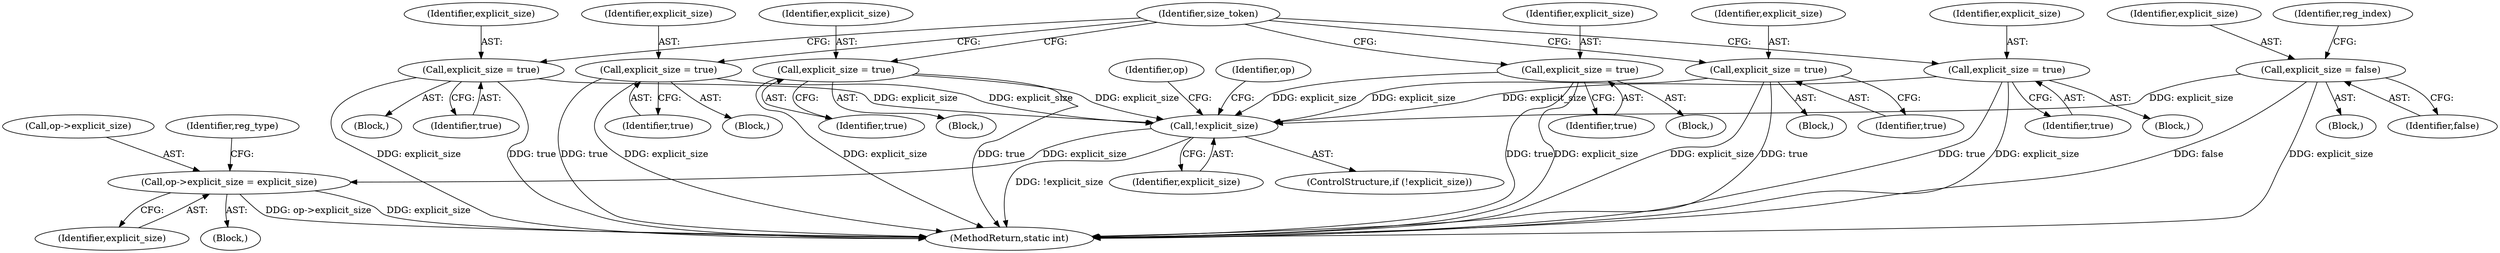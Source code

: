 digraph "0_radare2_9b46d38dd3c4de6048a488b655c7319f845af185@pointer" {
"1000587" [label="(Call,op->explicit_size = explicit_size)"];
"1000574" [label="(Call,!explicit_size)"];
"1000180" [label="(Call,explicit_size = true)"];
"1000230" [label="(Call,explicit_size = true)"];
"1000280" [label="(Call,explicit_size = true)"];
"1000255" [label="(Call,explicit_size = true)"];
"1000205" [label="(Call,explicit_size = true)"];
"1000122" [label="(Call,explicit_size = false)"];
"1000305" [label="(Call,explicit_size = true)"];
"1000281" [label="(Identifier,explicit_size)"];
"1000180" [label="(Call,explicit_size = true)"];
"1000282" [label="(Identifier,true)"];
"1000110" [label="(Block,)"];
"1000588" [label="(Call,op->explicit_size)"];
"1000242" [label="(Block,)"];
"1000123" [label="(Identifier,explicit_size)"];
"1000267" [label="(Block,)"];
"1000135" [label="(Identifier,size_token)"];
"1000591" [label="(Identifier,explicit_size)"];
"1000206" [label="(Identifier,explicit_size)"];
"1000192" [label="(Block,)"];
"1000257" [label="(Identifier,true)"];
"1000232" [label="(Identifier,true)"];
"1000280" [label="(Call,explicit_size = true)"];
"1000230" [label="(Call,explicit_size = true)"];
"1000584" [label="(Identifier,op)"];
"1000573" [label="(ControlStructure,if (!explicit_size))"];
"1000122" [label="(Call,explicit_size = false)"];
"1000574" [label="(Call,!explicit_size)"];
"1000305" [label="(Call,explicit_size = true)"];
"1000479" [label="(Block,)"];
"1000575" [label="(Identifier,explicit_size)"];
"1000207" [label="(Identifier,true)"];
"1000292" [label="(Block,)"];
"1000231" [label="(Identifier,explicit_size)"];
"1000306" [label="(Identifier,explicit_size)"];
"1000167" [label="(Block,)"];
"1000127" [label="(Identifier,reg_index)"];
"1000307" [label="(Identifier,true)"];
"1000217" [label="(Block,)"];
"1000944" [label="(MethodReturn,static int)"];
"1000587" [label="(Call,op->explicit_size = explicit_size)"];
"1000255" [label="(Call,explicit_size = true)"];
"1000256" [label="(Identifier,explicit_size)"];
"1000181" [label="(Identifier,explicit_size)"];
"1000182" [label="(Identifier,true)"];
"1000205" [label="(Call,explicit_size = true)"];
"1000579" [label="(Identifier,op)"];
"1000124" [label="(Identifier,false)"];
"1000595" [label="(Identifier,reg_type)"];
"1000587" -> "1000479"  [label="AST: "];
"1000587" -> "1000591"  [label="CFG: "];
"1000588" -> "1000587"  [label="AST: "];
"1000591" -> "1000587"  [label="AST: "];
"1000595" -> "1000587"  [label="CFG: "];
"1000587" -> "1000944"  [label="DDG: op->explicit_size"];
"1000587" -> "1000944"  [label="DDG: explicit_size"];
"1000574" -> "1000587"  [label="DDG: explicit_size"];
"1000574" -> "1000573"  [label="AST: "];
"1000574" -> "1000575"  [label="CFG: "];
"1000575" -> "1000574"  [label="AST: "];
"1000579" -> "1000574"  [label="CFG: "];
"1000584" -> "1000574"  [label="CFG: "];
"1000574" -> "1000944"  [label="DDG: !explicit_size"];
"1000180" -> "1000574"  [label="DDG: explicit_size"];
"1000230" -> "1000574"  [label="DDG: explicit_size"];
"1000280" -> "1000574"  [label="DDG: explicit_size"];
"1000255" -> "1000574"  [label="DDG: explicit_size"];
"1000205" -> "1000574"  [label="DDG: explicit_size"];
"1000122" -> "1000574"  [label="DDG: explicit_size"];
"1000305" -> "1000574"  [label="DDG: explicit_size"];
"1000180" -> "1000167"  [label="AST: "];
"1000180" -> "1000182"  [label="CFG: "];
"1000181" -> "1000180"  [label="AST: "];
"1000182" -> "1000180"  [label="AST: "];
"1000135" -> "1000180"  [label="CFG: "];
"1000180" -> "1000944"  [label="DDG: true"];
"1000180" -> "1000944"  [label="DDG: explicit_size"];
"1000230" -> "1000217"  [label="AST: "];
"1000230" -> "1000232"  [label="CFG: "];
"1000231" -> "1000230"  [label="AST: "];
"1000232" -> "1000230"  [label="AST: "];
"1000135" -> "1000230"  [label="CFG: "];
"1000230" -> "1000944"  [label="DDG: explicit_size"];
"1000230" -> "1000944"  [label="DDG: true"];
"1000280" -> "1000267"  [label="AST: "];
"1000280" -> "1000282"  [label="CFG: "];
"1000281" -> "1000280"  [label="AST: "];
"1000282" -> "1000280"  [label="AST: "];
"1000135" -> "1000280"  [label="CFG: "];
"1000280" -> "1000944"  [label="DDG: true"];
"1000280" -> "1000944"  [label="DDG: explicit_size"];
"1000255" -> "1000242"  [label="AST: "];
"1000255" -> "1000257"  [label="CFG: "];
"1000256" -> "1000255"  [label="AST: "];
"1000257" -> "1000255"  [label="AST: "];
"1000135" -> "1000255"  [label="CFG: "];
"1000255" -> "1000944"  [label="DDG: true"];
"1000255" -> "1000944"  [label="DDG: explicit_size"];
"1000205" -> "1000192"  [label="AST: "];
"1000205" -> "1000207"  [label="CFG: "];
"1000206" -> "1000205"  [label="AST: "];
"1000207" -> "1000205"  [label="AST: "];
"1000135" -> "1000205"  [label="CFG: "];
"1000205" -> "1000944"  [label="DDG: explicit_size"];
"1000205" -> "1000944"  [label="DDG: true"];
"1000122" -> "1000110"  [label="AST: "];
"1000122" -> "1000124"  [label="CFG: "];
"1000123" -> "1000122"  [label="AST: "];
"1000124" -> "1000122"  [label="AST: "];
"1000127" -> "1000122"  [label="CFG: "];
"1000122" -> "1000944"  [label="DDG: explicit_size"];
"1000122" -> "1000944"  [label="DDG: false"];
"1000305" -> "1000292"  [label="AST: "];
"1000305" -> "1000307"  [label="CFG: "];
"1000306" -> "1000305"  [label="AST: "];
"1000307" -> "1000305"  [label="AST: "];
"1000135" -> "1000305"  [label="CFG: "];
"1000305" -> "1000944"  [label="DDG: true"];
"1000305" -> "1000944"  [label="DDG: explicit_size"];
}
